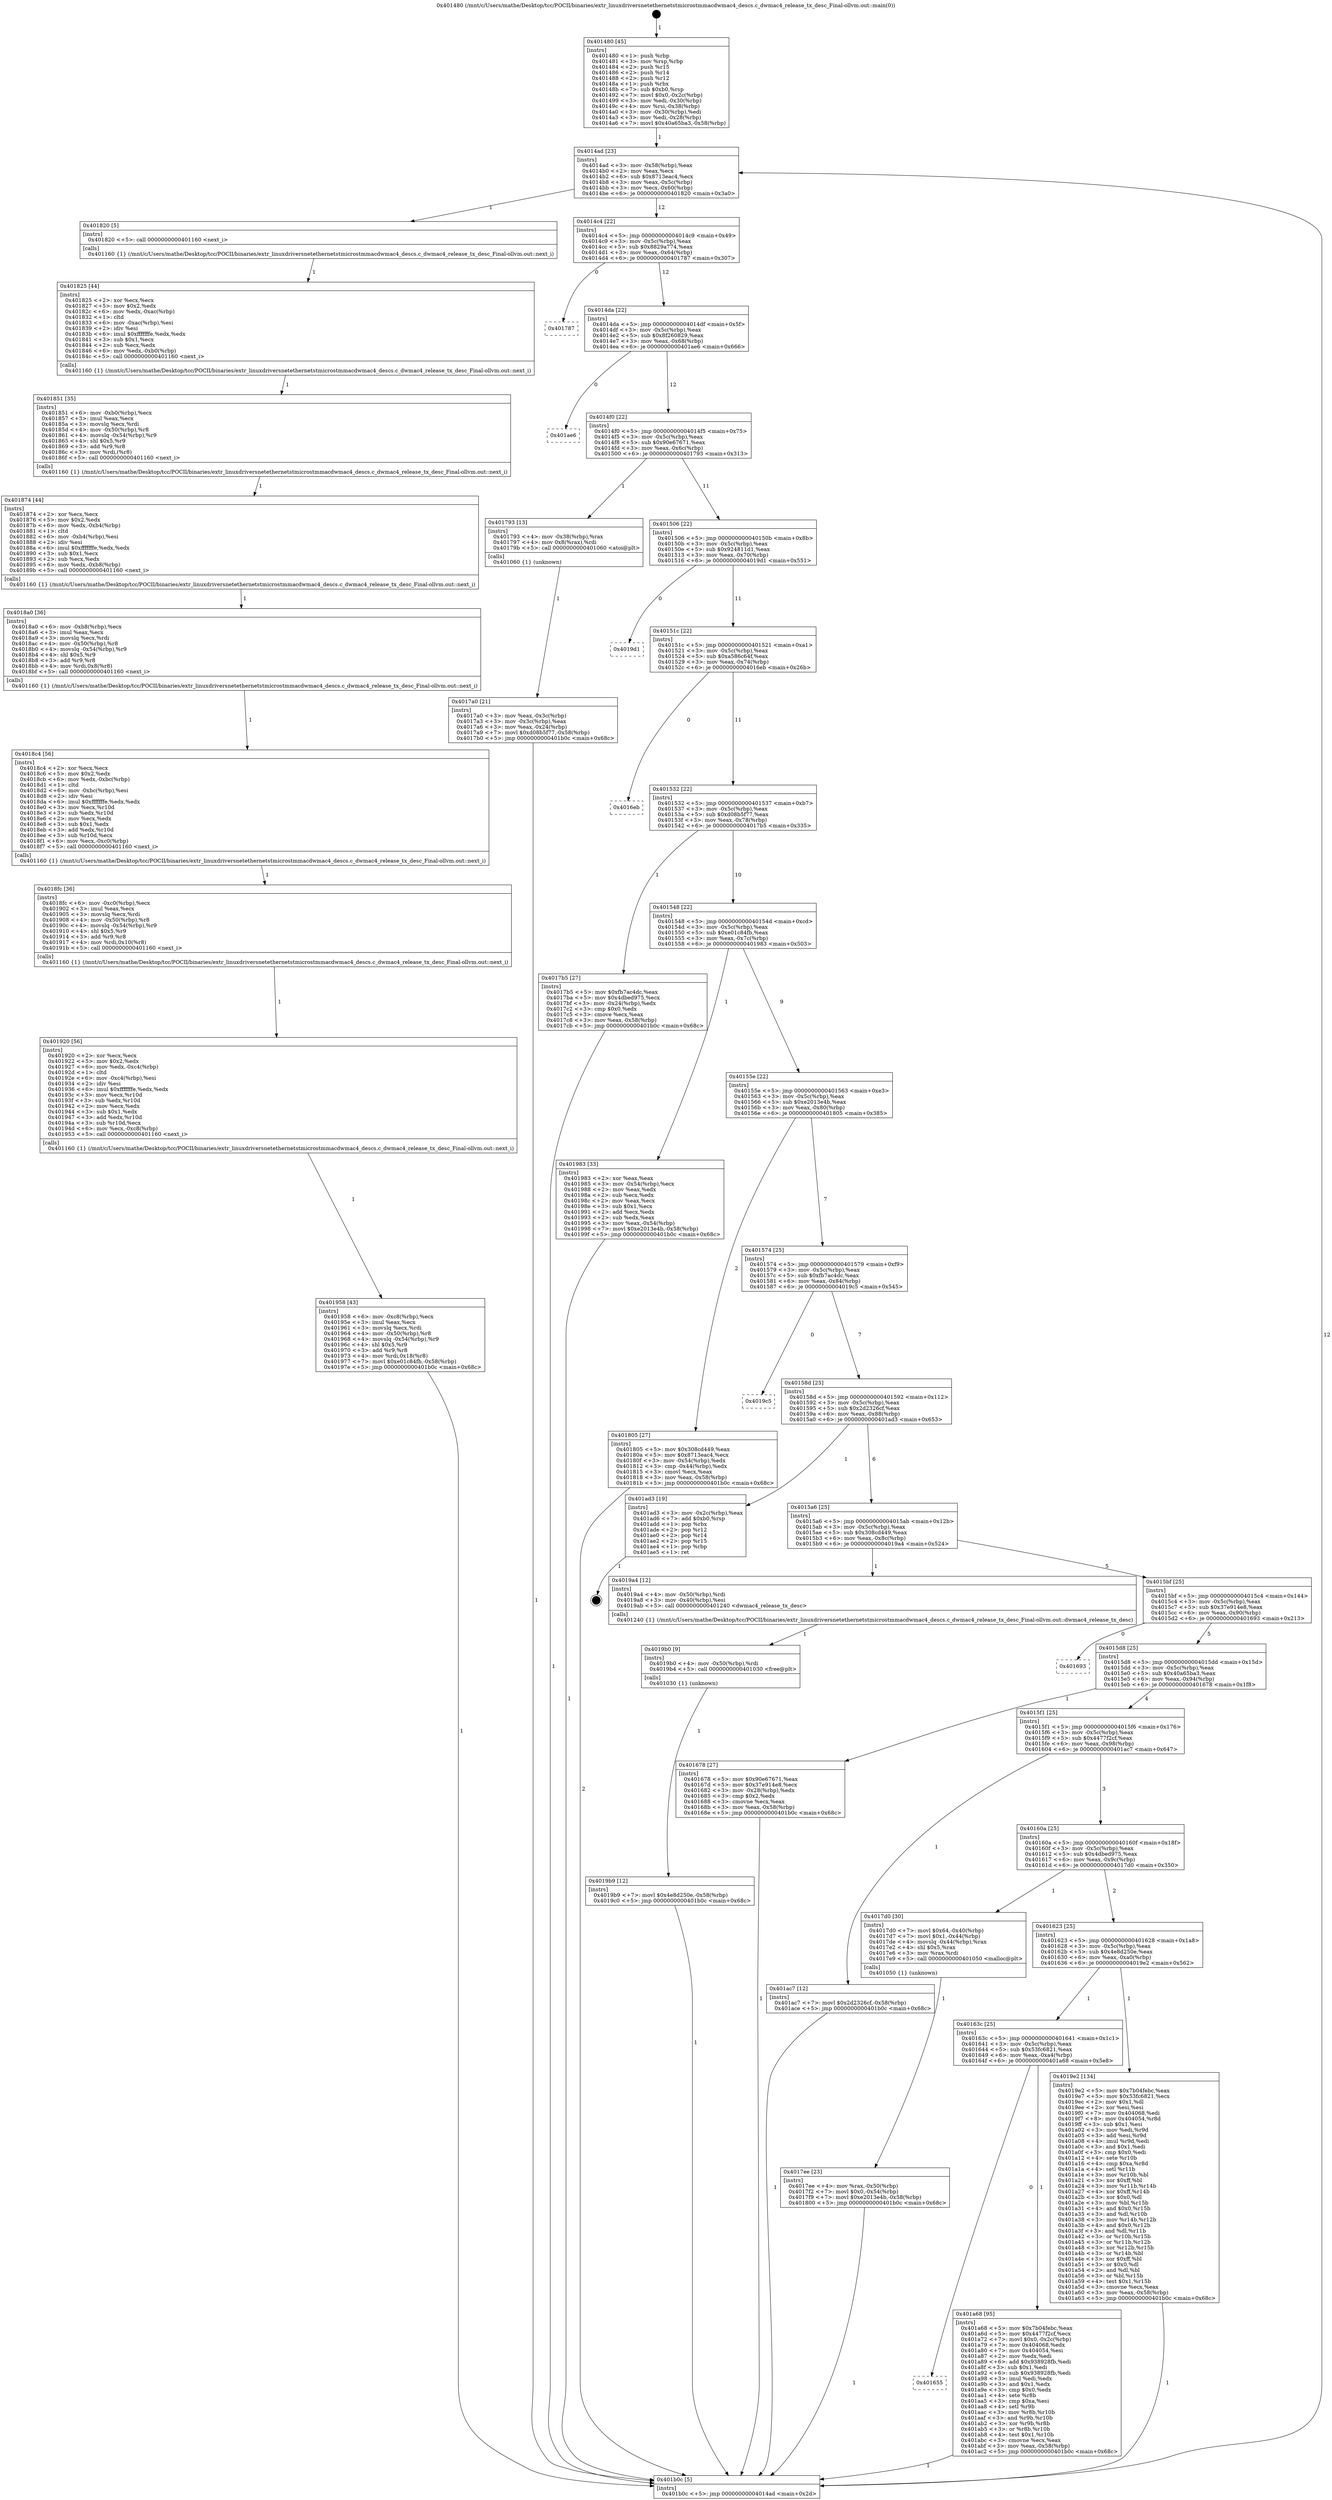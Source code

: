 digraph "0x401480" {
  label = "0x401480 (/mnt/c/Users/mathe/Desktop/tcc/POCII/binaries/extr_linuxdriversnetethernetstmicrostmmacdwmac4_descs.c_dwmac4_release_tx_desc_Final-ollvm.out::main(0))"
  labelloc = "t"
  node[shape=record]

  Entry [label="",width=0.3,height=0.3,shape=circle,fillcolor=black,style=filled]
  "0x4014ad" [label="{
     0x4014ad [23]\l
     | [instrs]\l
     &nbsp;&nbsp;0x4014ad \<+3\>: mov -0x58(%rbp),%eax\l
     &nbsp;&nbsp;0x4014b0 \<+2\>: mov %eax,%ecx\l
     &nbsp;&nbsp;0x4014b2 \<+6\>: sub $0x8713eac4,%ecx\l
     &nbsp;&nbsp;0x4014b8 \<+3\>: mov %eax,-0x5c(%rbp)\l
     &nbsp;&nbsp;0x4014bb \<+3\>: mov %ecx,-0x60(%rbp)\l
     &nbsp;&nbsp;0x4014be \<+6\>: je 0000000000401820 \<main+0x3a0\>\l
  }"]
  "0x401820" [label="{
     0x401820 [5]\l
     | [instrs]\l
     &nbsp;&nbsp;0x401820 \<+5\>: call 0000000000401160 \<next_i\>\l
     | [calls]\l
     &nbsp;&nbsp;0x401160 \{1\} (/mnt/c/Users/mathe/Desktop/tcc/POCII/binaries/extr_linuxdriversnetethernetstmicrostmmacdwmac4_descs.c_dwmac4_release_tx_desc_Final-ollvm.out::next_i)\l
  }"]
  "0x4014c4" [label="{
     0x4014c4 [22]\l
     | [instrs]\l
     &nbsp;&nbsp;0x4014c4 \<+5\>: jmp 00000000004014c9 \<main+0x49\>\l
     &nbsp;&nbsp;0x4014c9 \<+3\>: mov -0x5c(%rbp),%eax\l
     &nbsp;&nbsp;0x4014cc \<+5\>: sub $0x8829a774,%eax\l
     &nbsp;&nbsp;0x4014d1 \<+3\>: mov %eax,-0x64(%rbp)\l
     &nbsp;&nbsp;0x4014d4 \<+6\>: je 0000000000401787 \<main+0x307\>\l
  }"]
  Exit [label="",width=0.3,height=0.3,shape=circle,fillcolor=black,style=filled,peripheries=2]
  "0x401787" [label="{
     0x401787\l
  }", style=dashed]
  "0x4014da" [label="{
     0x4014da [22]\l
     | [instrs]\l
     &nbsp;&nbsp;0x4014da \<+5\>: jmp 00000000004014df \<main+0x5f\>\l
     &nbsp;&nbsp;0x4014df \<+3\>: mov -0x5c(%rbp),%eax\l
     &nbsp;&nbsp;0x4014e2 \<+5\>: sub $0x8f260829,%eax\l
     &nbsp;&nbsp;0x4014e7 \<+3\>: mov %eax,-0x68(%rbp)\l
     &nbsp;&nbsp;0x4014ea \<+6\>: je 0000000000401ae6 \<main+0x666\>\l
  }"]
  "0x401655" [label="{
     0x401655\l
  }", style=dashed]
  "0x401ae6" [label="{
     0x401ae6\l
  }", style=dashed]
  "0x4014f0" [label="{
     0x4014f0 [22]\l
     | [instrs]\l
     &nbsp;&nbsp;0x4014f0 \<+5\>: jmp 00000000004014f5 \<main+0x75\>\l
     &nbsp;&nbsp;0x4014f5 \<+3\>: mov -0x5c(%rbp),%eax\l
     &nbsp;&nbsp;0x4014f8 \<+5\>: sub $0x90e67671,%eax\l
     &nbsp;&nbsp;0x4014fd \<+3\>: mov %eax,-0x6c(%rbp)\l
     &nbsp;&nbsp;0x401500 \<+6\>: je 0000000000401793 \<main+0x313\>\l
  }"]
  "0x401a68" [label="{
     0x401a68 [95]\l
     | [instrs]\l
     &nbsp;&nbsp;0x401a68 \<+5\>: mov $0x7b04febc,%eax\l
     &nbsp;&nbsp;0x401a6d \<+5\>: mov $0x4477f2cf,%ecx\l
     &nbsp;&nbsp;0x401a72 \<+7\>: movl $0x0,-0x2c(%rbp)\l
     &nbsp;&nbsp;0x401a79 \<+7\>: mov 0x404068,%edx\l
     &nbsp;&nbsp;0x401a80 \<+7\>: mov 0x404054,%esi\l
     &nbsp;&nbsp;0x401a87 \<+2\>: mov %edx,%edi\l
     &nbsp;&nbsp;0x401a89 \<+6\>: add $0x938928fb,%edi\l
     &nbsp;&nbsp;0x401a8f \<+3\>: sub $0x1,%edi\l
     &nbsp;&nbsp;0x401a92 \<+6\>: sub $0x938928fb,%edi\l
     &nbsp;&nbsp;0x401a98 \<+3\>: imul %edi,%edx\l
     &nbsp;&nbsp;0x401a9b \<+3\>: and $0x1,%edx\l
     &nbsp;&nbsp;0x401a9e \<+3\>: cmp $0x0,%edx\l
     &nbsp;&nbsp;0x401aa1 \<+4\>: sete %r8b\l
     &nbsp;&nbsp;0x401aa5 \<+3\>: cmp $0xa,%esi\l
     &nbsp;&nbsp;0x401aa8 \<+4\>: setl %r9b\l
     &nbsp;&nbsp;0x401aac \<+3\>: mov %r8b,%r10b\l
     &nbsp;&nbsp;0x401aaf \<+3\>: and %r9b,%r10b\l
     &nbsp;&nbsp;0x401ab2 \<+3\>: xor %r9b,%r8b\l
     &nbsp;&nbsp;0x401ab5 \<+3\>: or %r8b,%r10b\l
     &nbsp;&nbsp;0x401ab8 \<+4\>: test $0x1,%r10b\l
     &nbsp;&nbsp;0x401abc \<+3\>: cmovne %ecx,%eax\l
     &nbsp;&nbsp;0x401abf \<+3\>: mov %eax,-0x58(%rbp)\l
     &nbsp;&nbsp;0x401ac2 \<+5\>: jmp 0000000000401b0c \<main+0x68c\>\l
  }"]
  "0x401793" [label="{
     0x401793 [13]\l
     | [instrs]\l
     &nbsp;&nbsp;0x401793 \<+4\>: mov -0x38(%rbp),%rax\l
     &nbsp;&nbsp;0x401797 \<+4\>: mov 0x8(%rax),%rdi\l
     &nbsp;&nbsp;0x40179b \<+5\>: call 0000000000401060 \<atoi@plt\>\l
     | [calls]\l
     &nbsp;&nbsp;0x401060 \{1\} (unknown)\l
  }"]
  "0x401506" [label="{
     0x401506 [22]\l
     | [instrs]\l
     &nbsp;&nbsp;0x401506 \<+5\>: jmp 000000000040150b \<main+0x8b\>\l
     &nbsp;&nbsp;0x40150b \<+3\>: mov -0x5c(%rbp),%eax\l
     &nbsp;&nbsp;0x40150e \<+5\>: sub $0x924811d1,%eax\l
     &nbsp;&nbsp;0x401513 \<+3\>: mov %eax,-0x70(%rbp)\l
     &nbsp;&nbsp;0x401516 \<+6\>: je 00000000004019d1 \<main+0x551\>\l
  }"]
  "0x40163c" [label="{
     0x40163c [25]\l
     | [instrs]\l
     &nbsp;&nbsp;0x40163c \<+5\>: jmp 0000000000401641 \<main+0x1c1\>\l
     &nbsp;&nbsp;0x401641 \<+3\>: mov -0x5c(%rbp),%eax\l
     &nbsp;&nbsp;0x401644 \<+5\>: sub $0x53fc6821,%eax\l
     &nbsp;&nbsp;0x401649 \<+6\>: mov %eax,-0xa4(%rbp)\l
     &nbsp;&nbsp;0x40164f \<+6\>: je 0000000000401a68 \<main+0x5e8\>\l
  }"]
  "0x4019d1" [label="{
     0x4019d1\l
  }", style=dashed]
  "0x40151c" [label="{
     0x40151c [22]\l
     | [instrs]\l
     &nbsp;&nbsp;0x40151c \<+5\>: jmp 0000000000401521 \<main+0xa1\>\l
     &nbsp;&nbsp;0x401521 \<+3\>: mov -0x5c(%rbp),%eax\l
     &nbsp;&nbsp;0x401524 \<+5\>: sub $0xa586c64f,%eax\l
     &nbsp;&nbsp;0x401529 \<+3\>: mov %eax,-0x74(%rbp)\l
     &nbsp;&nbsp;0x40152c \<+6\>: je 00000000004016eb \<main+0x26b\>\l
  }"]
  "0x4019e2" [label="{
     0x4019e2 [134]\l
     | [instrs]\l
     &nbsp;&nbsp;0x4019e2 \<+5\>: mov $0x7b04febc,%eax\l
     &nbsp;&nbsp;0x4019e7 \<+5\>: mov $0x53fc6821,%ecx\l
     &nbsp;&nbsp;0x4019ec \<+2\>: mov $0x1,%dl\l
     &nbsp;&nbsp;0x4019ee \<+2\>: xor %esi,%esi\l
     &nbsp;&nbsp;0x4019f0 \<+7\>: mov 0x404068,%edi\l
     &nbsp;&nbsp;0x4019f7 \<+8\>: mov 0x404054,%r8d\l
     &nbsp;&nbsp;0x4019ff \<+3\>: sub $0x1,%esi\l
     &nbsp;&nbsp;0x401a02 \<+3\>: mov %edi,%r9d\l
     &nbsp;&nbsp;0x401a05 \<+3\>: add %esi,%r9d\l
     &nbsp;&nbsp;0x401a08 \<+4\>: imul %r9d,%edi\l
     &nbsp;&nbsp;0x401a0c \<+3\>: and $0x1,%edi\l
     &nbsp;&nbsp;0x401a0f \<+3\>: cmp $0x0,%edi\l
     &nbsp;&nbsp;0x401a12 \<+4\>: sete %r10b\l
     &nbsp;&nbsp;0x401a16 \<+4\>: cmp $0xa,%r8d\l
     &nbsp;&nbsp;0x401a1a \<+4\>: setl %r11b\l
     &nbsp;&nbsp;0x401a1e \<+3\>: mov %r10b,%bl\l
     &nbsp;&nbsp;0x401a21 \<+3\>: xor $0xff,%bl\l
     &nbsp;&nbsp;0x401a24 \<+3\>: mov %r11b,%r14b\l
     &nbsp;&nbsp;0x401a27 \<+4\>: xor $0xff,%r14b\l
     &nbsp;&nbsp;0x401a2b \<+3\>: xor $0x0,%dl\l
     &nbsp;&nbsp;0x401a2e \<+3\>: mov %bl,%r15b\l
     &nbsp;&nbsp;0x401a31 \<+4\>: and $0x0,%r15b\l
     &nbsp;&nbsp;0x401a35 \<+3\>: and %dl,%r10b\l
     &nbsp;&nbsp;0x401a38 \<+3\>: mov %r14b,%r12b\l
     &nbsp;&nbsp;0x401a3b \<+4\>: and $0x0,%r12b\l
     &nbsp;&nbsp;0x401a3f \<+3\>: and %dl,%r11b\l
     &nbsp;&nbsp;0x401a42 \<+3\>: or %r10b,%r15b\l
     &nbsp;&nbsp;0x401a45 \<+3\>: or %r11b,%r12b\l
     &nbsp;&nbsp;0x401a48 \<+3\>: xor %r12b,%r15b\l
     &nbsp;&nbsp;0x401a4b \<+3\>: or %r14b,%bl\l
     &nbsp;&nbsp;0x401a4e \<+3\>: xor $0xff,%bl\l
     &nbsp;&nbsp;0x401a51 \<+3\>: or $0x0,%dl\l
     &nbsp;&nbsp;0x401a54 \<+2\>: and %dl,%bl\l
     &nbsp;&nbsp;0x401a56 \<+3\>: or %bl,%r15b\l
     &nbsp;&nbsp;0x401a59 \<+4\>: test $0x1,%r15b\l
     &nbsp;&nbsp;0x401a5d \<+3\>: cmovne %ecx,%eax\l
     &nbsp;&nbsp;0x401a60 \<+3\>: mov %eax,-0x58(%rbp)\l
     &nbsp;&nbsp;0x401a63 \<+5\>: jmp 0000000000401b0c \<main+0x68c\>\l
  }"]
  "0x4016eb" [label="{
     0x4016eb\l
  }", style=dashed]
  "0x401532" [label="{
     0x401532 [22]\l
     | [instrs]\l
     &nbsp;&nbsp;0x401532 \<+5\>: jmp 0000000000401537 \<main+0xb7\>\l
     &nbsp;&nbsp;0x401537 \<+3\>: mov -0x5c(%rbp),%eax\l
     &nbsp;&nbsp;0x40153a \<+5\>: sub $0xd08b5f77,%eax\l
     &nbsp;&nbsp;0x40153f \<+3\>: mov %eax,-0x78(%rbp)\l
     &nbsp;&nbsp;0x401542 \<+6\>: je 00000000004017b5 \<main+0x335\>\l
  }"]
  "0x4019b9" [label="{
     0x4019b9 [12]\l
     | [instrs]\l
     &nbsp;&nbsp;0x4019b9 \<+7\>: movl $0x4e8d250e,-0x58(%rbp)\l
     &nbsp;&nbsp;0x4019c0 \<+5\>: jmp 0000000000401b0c \<main+0x68c\>\l
  }"]
  "0x4017b5" [label="{
     0x4017b5 [27]\l
     | [instrs]\l
     &nbsp;&nbsp;0x4017b5 \<+5\>: mov $0xfb7ac4dc,%eax\l
     &nbsp;&nbsp;0x4017ba \<+5\>: mov $0x4dbed975,%ecx\l
     &nbsp;&nbsp;0x4017bf \<+3\>: mov -0x24(%rbp),%edx\l
     &nbsp;&nbsp;0x4017c2 \<+3\>: cmp $0x0,%edx\l
     &nbsp;&nbsp;0x4017c5 \<+3\>: cmove %ecx,%eax\l
     &nbsp;&nbsp;0x4017c8 \<+3\>: mov %eax,-0x58(%rbp)\l
     &nbsp;&nbsp;0x4017cb \<+5\>: jmp 0000000000401b0c \<main+0x68c\>\l
  }"]
  "0x401548" [label="{
     0x401548 [22]\l
     | [instrs]\l
     &nbsp;&nbsp;0x401548 \<+5\>: jmp 000000000040154d \<main+0xcd\>\l
     &nbsp;&nbsp;0x40154d \<+3\>: mov -0x5c(%rbp),%eax\l
     &nbsp;&nbsp;0x401550 \<+5\>: sub $0xe01c84fb,%eax\l
     &nbsp;&nbsp;0x401555 \<+3\>: mov %eax,-0x7c(%rbp)\l
     &nbsp;&nbsp;0x401558 \<+6\>: je 0000000000401983 \<main+0x503\>\l
  }"]
  "0x4019b0" [label="{
     0x4019b0 [9]\l
     | [instrs]\l
     &nbsp;&nbsp;0x4019b0 \<+4\>: mov -0x50(%rbp),%rdi\l
     &nbsp;&nbsp;0x4019b4 \<+5\>: call 0000000000401030 \<free@plt\>\l
     | [calls]\l
     &nbsp;&nbsp;0x401030 \{1\} (unknown)\l
  }"]
  "0x401983" [label="{
     0x401983 [33]\l
     | [instrs]\l
     &nbsp;&nbsp;0x401983 \<+2\>: xor %eax,%eax\l
     &nbsp;&nbsp;0x401985 \<+3\>: mov -0x54(%rbp),%ecx\l
     &nbsp;&nbsp;0x401988 \<+2\>: mov %eax,%edx\l
     &nbsp;&nbsp;0x40198a \<+2\>: sub %ecx,%edx\l
     &nbsp;&nbsp;0x40198c \<+2\>: mov %eax,%ecx\l
     &nbsp;&nbsp;0x40198e \<+3\>: sub $0x1,%ecx\l
     &nbsp;&nbsp;0x401991 \<+2\>: add %ecx,%edx\l
     &nbsp;&nbsp;0x401993 \<+2\>: sub %edx,%eax\l
     &nbsp;&nbsp;0x401995 \<+3\>: mov %eax,-0x54(%rbp)\l
     &nbsp;&nbsp;0x401998 \<+7\>: movl $0xe2013e4b,-0x58(%rbp)\l
     &nbsp;&nbsp;0x40199f \<+5\>: jmp 0000000000401b0c \<main+0x68c\>\l
  }"]
  "0x40155e" [label="{
     0x40155e [22]\l
     | [instrs]\l
     &nbsp;&nbsp;0x40155e \<+5\>: jmp 0000000000401563 \<main+0xe3\>\l
     &nbsp;&nbsp;0x401563 \<+3\>: mov -0x5c(%rbp),%eax\l
     &nbsp;&nbsp;0x401566 \<+5\>: sub $0xe2013e4b,%eax\l
     &nbsp;&nbsp;0x40156b \<+3\>: mov %eax,-0x80(%rbp)\l
     &nbsp;&nbsp;0x40156e \<+6\>: je 0000000000401805 \<main+0x385\>\l
  }"]
  "0x401958" [label="{
     0x401958 [43]\l
     | [instrs]\l
     &nbsp;&nbsp;0x401958 \<+6\>: mov -0xc8(%rbp),%ecx\l
     &nbsp;&nbsp;0x40195e \<+3\>: imul %eax,%ecx\l
     &nbsp;&nbsp;0x401961 \<+3\>: movslq %ecx,%rdi\l
     &nbsp;&nbsp;0x401964 \<+4\>: mov -0x50(%rbp),%r8\l
     &nbsp;&nbsp;0x401968 \<+4\>: movslq -0x54(%rbp),%r9\l
     &nbsp;&nbsp;0x40196c \<+4\>: shl $0x5,%r9\l
     &nbsp;&nbsp;0x401970 \<+3\>: add %r9,%r8\l
     &nbsp;&nbsp;0x401973 \<+4\>: mov %rdi,0x18(%r8)\l
     &nbsp;&nbsp;0x401977 \<+7\>: movl $0xe01c84fb,-0x58(%rbp)\l
     &nbsp;&nbsp;0x40197e \<+5\>: jmp 0000000000401b0c \<main+0x68c\>\l
  }"]
  "0x401805" [label="{
     0x401805 [27]\l
     | [instrs]\l
     &nbsp;&nbsp;0x401805 \<+5\>: mov $0x308cd449,%eax\l
     &nbsp;&nbsp;0x40180a \<+5\>: mov $0x8713eac4,%ecx\l
     &nbsp;&nbsp;0x40180f \<+3\>: mov -0x54(%rbp),%edx\l
     &nbsp;&nbsp;0x401812 \<+3\>: cmp -0x44(%rbp),%edx\l
     &nbsp;&nbsp;0x401815 \<+3\>: cmovl %ecx,%eax\l
     &nbsp;&nbsp;0x401818 \<+3\>: mov %eax,-0x58(%rbp)\l
     &nbsp;&nbsp;0x40181b \<+5\>: jmp 0000000000401b0c \<main+0x68c\>\l
  }"]
  "0x401574" [label="{
     0x401574 [25]\l
     | [instrs]\l
     &nbsp;&nbsp;0x401574 \<+5\>: jmp 0000000000401579 \<main+0xf9\>\l
     &nbsp;&nbsp;0x401579 \<+3\>: mov -0x5c(%rbp),%eax\l
     &nbsp;&nbsp;0x40157c \<+5\>: sub $0xfb7ac4dc,%eax\l
     &nbsp;&nbsp;0x401581 \<+6\>: mov %eax,-0x84(%rbp)\l
     &nbsp;&nbsp;0x401587 \<+6\>: je 00000000004019c5 \<main+0x545\>\l
  }"]
  "0x401920" [label="{
     0x401920 [56]\l
     | [instrs]\l
     &nbsp;&nbsp;0x401920 \<+2\>: xor %ecx,%ecx\l
     &nbsp;&nbsp;0x401922 \<+5\>: mov $0x2,%edx\l
     &nbsp;&nbsp;0x401927 \<+6\>: mov %edx,-0xc4(%rbp)\l
     &nbsp;&nbsp;0x40192d \<+1\>: cltd\l
     &nbsp;&nbsp;0x40192e \<+6\>: mov -0xc4(%rbp),%esi\l
     &nbsp;&nbsp;0x401934 \<+2\>: idiv %esi\l
     &nbsp;&nbsp;0x401936 \<+6\>: imul $0xfffffffe,%edx,%edx\l
     &nbsp;&nbsp;0x40193c \<+3\>: mov %ecx,%r10d\l
     &nbsp;&nbsp;0x40193f \<+3\>: sub %edx,%r10d\l
     &nbsp;&nbsp;0x401942 \<+2\>: mov %ecx,%edx\l
     &nbsp;&nbsp;0x401944 \<+3\>: sub $0x1,%edx\l
     &nbsp;&nbsp;0x401947 \<+3\>: add %edx,%r10d\l
     &nbsp;&nbsp;0x40194a \<+3\>: sub %r10d,%ecx\l
     &nbsp;&nbsp;0x40194d \<+6\>: mov %ecx,-0xc8(%rbp)\l
     &nbsp;&nbsp;0x401953 \<+5\>: call 0000000000401160 \<next_i\>\l
     | [calls]\l
     &nbsp;&nbsp;0x401160 \{1\} (/mnt/c/Users/mathe/Desktop/tcc/POCII/binaries/extr_linuxdriversnetethernetstmicrostmmacdwmac4_descs.c_dwmac4_release_tx_desc_Final-ollvm.out::next_i)\l
  }"]
  "0x4019c5" [label="{
     0x4019c5\l
  }", style=dashed]
  "0x40158d" [label="{
     0x40158d [25]\l
     | [instrs]\l
     &nbsp;&nbsp;0x40158d \<+5\>: jmp 0000000000401592 \<main+0x112\>\l
     &nbsp;&nbsp;0x401592 \<+3\>: mov -0x5c(%rbp),%eax\l
     &nbsp;&nbsp;0x401595 \<+5\>: sub $0x2d2326cf,%eax\l
     &nbsp;&nbsp;0x40159a \<+6\>: mov %eax,-0x88(%rbp)\l
     &nbsp;&nbsp;0x4015a0 \<+6\>: je 0000000000401ad3 \<main+0x653\>\l
  }"]
  "0x4018fc" [label="{
     0x4018fc [36]\l
     | [instrs]\l
     &nbsp;&nbsp;0x4018fc \<+6\>: mov -0xc0(%rbp),%ecx\l
     &nbsp;&nbsp;0x401902 \<+3\>: imul %eax,%ecx\l
     &nbsp;&nbsp;0x401905 \<+3\>: movslq %ecx,%rdi\l
     &nbsp;&nbsp;0x401908 \<+4\>: mov -0x50(%rbp),%r8\l
     &nbsp;&nbsp;0x40190c \<+4\>: movslq -0x54(%rbp),%r9\l
     &nbsp;&nbsp;0x401910 \<+4\>: shl $0x5,%r9\l
     &nbsp;&nbsp;0x401914 \<+3\>: add %r9,%r8\l
     &nbsp;&nbsp;0x401917 \<+4\>: mov %rdi,0x10(%r8)\l
     &nbsp;&nbsp;0x40191b \<+5\>: call 0000000000401160 \<next_i\>\l
     | [calls]\l
     &nbsp;&nbsp;0x401160 \{1\} (/mnt/c/Users/mathe/Desktop/tcc/POCII/binaries/extr_linuxdriversnetethernetstmicrostmmacdwmac4_descs.c_dwmac4_release_tx_desc_Final-ollvm.out::next_i)\l
  }"]
  "0x401ad3" [label="{
     0x401ad3 [19]\l
     | [instrs]\l
     &nbsp;&nbsp;0x401ad3 \<+3\>: mov -0x2c(%rbp),%eax\l
     &nbsp;&nbsp;0x401ad6 \<+7\>: add $0xb0,%rsp\l
     &nbsp;&nbsp;0x401add \<+1\>: pop %rbx\l
     &nbsp;&nbsp;0x401ade \<+2\>: pop %r12\l
     &nbsp;&nbsp;0x401ae0 \<+2\>: pop %r14\l
     &nbsp;&nbsp;0x401ae2 \<+2\>: pop %r15\l
     &nbsp;&nbsp;0x401ae4 \<+1\>: pop %rbp\l
     &nbsp;&nbsp;0x401ae5 \<+1\>: ret\l
  }"]
  "0x4015a6" [label="{
     0x4015a6 [25]\l
     | [instrs]\l
     &nbsp;&nbsp;0x4015a6 \<+5\>: jmp 00000000004015ab \<main+0x12b\>\l
     &nbsp;&nbsp;0x4015ab \<+3\>: mov -0x5c(%rbp),%eax\l
     &nbsp;&nbsp;0x4015ae \<+5\>: sub $0x308cd449,%eax\l
     &nbsp;&nbsp;0x4015b3 \<+6\>: mov %eax,-0x8c(%rbp)\l
     &nbsp;&nbsp;0x4015b9 \<+6\>: je 00000000004019a4 \<main+0x524\>\l
  }"]
  "0x4018c4" [label="{
     0x4018c4 [56]\l
     | [instrs]\l
     &nbsp;&nbsp;0x4018c4 \<+2\>: xor %ecx,%ecx\l
     &nbsp;&nbsp;0x4018c6 \<+5\>: mov $0x2,%edx\l
     &nbsp;&nbsp;0x4018cb \<+6\>: mov %edx,-0xbc(%rbp)\l
     &nbsp;&nbsp;0x4018d1 \<+1\>: cltd\l
     &nbsp;&nbsp;0x4018d2 \<+6\>: mov -0xbc(%rbp),%esi\l
     &nbsp;&nbsp;0x4018d8 \<+2\>: idiv %esi\l
     &nbsp;&nbsp;0x4018da \<+6\>: imul $0xfffffffe,%edx,%edx\l
     &nbsp;&nbsp;0x4018e0 \<+3\>: mov %ecx,%r10d\l
     &nbsp;&nbsp;0x4018e3 \<+3\>: sub %edx,%r10d\l
     &nbsp;&nbsp;0x4018e6 \<+2\>: mov %ecx,%edx\l
     &nbsp;&nbsp;0x4018e8 \<+3\>: sub $0x1,%edx\l
     &nbsp;&nbsp;0x4018eb \<+3\>: add %edx,%r10d\l
     &nbsp;&nbsp;0x4018ee \<+3\>: sub %r10d,%ecx\l
     &nbsp;&nbsp;0x4018f1 \<+6\>: mov %ecx,-0xc0(%rbp)\l
     &nbsp;&nbsp;0x4018f7 \<+5\>: call 0000000000401160 \<next_i\>\l
     | [calls]\l
     &nbsp;&nbsp;0x401160 \{1\} (/mnt/c/Users/mathe/Desktop/tcc/POCII/binaries/extr_linuxdriversnetethernetstmicrostmmacdwmac4_descs.c_dwmac4_release_tx_desc_Final-ollvm.out::next_i)\l
  }"]
  "0x4019a4" [label="{
     0x4019a4 [12]\l
     | [instrs]\l
     &nbsp;&nbsp;0x4019a4 \<+4\>: mov -0x50(%rbp),%rdi\l
     &nbsp;&nbsp;0x4019a8 \<+3\>: mov -0x40(%rbp),%esi\l
     &nbsp;&nbsp;0x4019ab \<+5\>: call 0000000000401240 \<dwmac4_release_tx_desc\>\l
     | [calls]\l
     &nbsp;&nbsp;0x401240 \{1\} (/mnt/c/Users/mathe/Desktop/tcc/POCII/binaries/extr_linuxdriversnetethernetstmicrostmmacdwmac4_descs.c_dwmac4_release_tx_desc_Final-ollvm.out::dwmac4_release_tx_desc)\l
  }"]
  "0x4015bf" [label="{
     0x4015bf [25]\l
     | [instrs]\l
     &nbsp;&nbsp;0x4015bf \<+5\>: jmp 00000000004015c4 \<main+0x144\>\l
     &nbsp;&nbsp;0x4015c4 \<+3\>: mov -0x5c(%rbp),%eax\l
     &nbsp;&nbsp;0x4015c7 \<+5\>: sub $0x37e914e8,%eax\l
     &nbsp;&nbsp;0x4015cc \<+6\>: mov %eax,-0x90(%rbp)\l
     &nbsp;&nbsp;0x4015d2 \<+6\>: je 0000000000401693 \<main+0x213\>\l
  }"]
  "0x4018a0" [label="{
     0x4018a0 [36]\l
     | [instrs]\l
     &nbsp;&nbsp;0x4018a0 \<+6\>: mov -0xb8(%rbp),%ecx\l
     &nbsp;&nbsp;0x4018a6 \<+3\>: imul %eax,%ecx\l
     &nbsp;&nbsp;0x4018a9 \<+3\>: movslq %ecx,%rdi\l
     &nbsp;&nbsp;0x4018ac \<+4\>: mov -0x50(%rbp),%r8\l
     &nbsp;&nbsp;0x4018b0 \<+4\>: movslq -0x54(%rbp),%r9\l
     &nbsp;&nbsp;0x4018b4 \<+4\>: shl $0x5,%r9\l
     &nbsp;&nbsp;0x4018b8 \<+3\>: add %r9,%r8\l
     &nbsp;&nbsp;0x4018bb \<+4\>: mov %rdi,0x8(%r8)\l
     &nbsp;&nbsp;0x4018bf \<+5\>: call 0000000000401160 \<next_i\>\l
     | [calls]\l
     &nbsp;&nbsp;0x401160 \{1\} (/mnt/c/Users/mathe/Desktop/tcc/POCII/binaries/extr_linuxdriversnetethernetstmicrostmmacdwmac4_descs.c_dwmac4_release_tx_desc_Final-ollvm.out::next_i)\l
  }"]
  "0x401693" [label="{
     0x401693\l
  }", style=dashed]
  "0x4015d8" [label="{
     0x4015d8 [25]\l
     | [instrs]\l
     &nbsp;&nbsp;0x4015d8 \<+5\>: jmp 00000000004015dd \<main+0x15d\>\l
     &nbsp;&nbsp;0x4015dd \<+3\>: mov -0x5c(%rbp),%eax\l
     &nbsp;&nbsp;0x4015e0 \<+5\>: sub $0x40a65ba3,%eax\l
     &nbsp;&nbsp;0x4015e5 \<+6\>: mov %eax,-0x94(%rbp)\l
     &nbsp;&nbsp;0x4015eb \<+6\>: je 0000000000401678 \<main+0x1f8\>\l
  }"]
  "0x401874" [label="{
     0x401874 [44]\l
     | [instrs]\l
     &nbsp;&nbsp;0x401874 \<+2\>: xor %ecx,%ecx\l
     &nbsp;&nbsp;0x401876 \<+5\>: mov $0x2,%edx\l
     &nbsp;&nbsp;0x40187b \<+6\>: mov %edx,-0xb4(%rbp)\l
     &nbsp;&nbsp;0x401881 \<+1\>: cltd\l
     &nbsp;&nbsp;0x401882 \<+6\>: mov -0xb4(%rbp),%esi\l
     &nbsp;&nbsp;0x401888 \<+2\>: idiv %esi\l
     &nbsp;&nbsp;0x40188a \<+6\>: imul $0xfffffffe,%edx,%edx\l
     &nbsp;&nbsp;0x401890 \<+3\>: sub $0x1,%ecx\l
     &nbsp;&nbsp;0x401893 \<+2\>: sub %ecx,%edx\l
     &nbsp;&nbsp;0x401895 \<+6\>: mov %edx,-0xb8(%rbp)\l
     &nbsp;&nbsp;0x40189b \<+5\>: call 0000000000401160 \<next_i\>\l
     | [calls]\l
     &nbsp;&nbsp;0x401160 \{1\} (/mnt/c/Users/mathe/Desktop/tcc/POCII/binaries/extr_linuxdriversnetethernetstmicrostmmacdwmac4_descs.c_dwmac4_release_tx_desc_Final-ollvm.out::next_i)\l
  }"]
  "0x401678" [label="{
     0x401678 [27]\l
     | [instrs]\l
     &nbsp;&nbsp;0x401678 \<+5\>: mov $0x90e67671,%eax\l
     &nbsp;&nbsp;0x40167d \<+5\>: mov $0x37e914e8,%ecx\l
     &nbsp;&nbsp;0x401682 \<+3\>: mov -0x28(%rbp),%edx\l
     &nbsp;&nbsp;0x401685 \<+3\>: cmp $0x2,%edx\l
     &nbsp;&nbsp;0x401688 \<+3\>: cmovne %ecx,%eax\l
     &nbsp;&nbsp;0x40168b \<+3\>: mov %eax,-0x58(%rbp)\l
     &nbsp;&nbsp;0x40168e \<+5\>: jmp 0000000000401b0c \<main+0x68c\>\l
  }"]
  "0x4015f1" [label="{
     0x4015f1 [25]\l
     | [instrs]\l
     &nbsp;&nbsp;0x4015f1 \<+5\>: jmp 00000000004015f6 \<main+0x176\>\l
     &nbsp;&nbsp;0x4015f6 \<+3\>: mov -0x5c(%rbp),%eax\l
     &nbsp;&nbsp;0x4015f9 \<+5\>: sub $0x4477f2cf,%eax\l
     &nbsp;&nbsp;0x4015fe \<+6\>: mov %eax,-0x98(%rbp)\l
     &nbsp;&nbsp;0x401604 \<+6\>: je 0000000000401ac7 \<main+0x647\>\l
  }"]
  "0x401b0c" [label="{
     0x401b0c [5]\l
     | [instrs]\l
     &nbsp;&nbsp;0x401b0c \<+5\>: jmp 00000000004014ad \<main+0x2d\>\l
  }"]
  "0x401480" [label="{
     0x401480 [45]\l
     | [instrs]\l
     &nbsp;&nbsp;0x401480 \<+1\>: push %rbp\l
     &nbsp;&nbsp;0x401481 \<+3\>: mov %rsp,%rbp\l
     &nbsp;&nbsp;0x401484 \<+2\>: push %r15\l
     &nbsp;&nbsp;0x401486 \<+2\>: push %r14\l
     &nbsp;&nbsp;0x401488 \<+2\>: push %r12\l
     &nbsp;&nbsp;0x40148a \<+1\>: push %rbx\l
     &nbsp;&nbsp;0x40148b \<+7\>: sub $0xb0,%rsp\l
     &nbsp;&nbsp;0x401492 \<+7\>: movl $0x0,-0x2c(%rbp)\l
     &nbsp;&nbsp;0x401499 \<+3\>: mov %edi,-0x30(%rbp)\l
     &nbsp;&nbsp;0x40149c \<+4\>: mov %rsi,-0x38(%rbp)\l
     &nbsp;&nbsp;0x4014a0 \<+3\>: mov -0x30(%rbp),%edi\l
     &nbsp;&nbsp;0x4014a3 \<+3\>: mov %edi,-0x28(%rbp)\l
     &nbsp;&nbsp;0x4014a6 \<+7\>: movl $0x40a65ba3,-0x58(%rbp)\l
  }"]
  "0x4017a0" [label="{
     0x4017a0 [21]\l
     | [instrs]\l
     &nbsp;&nbsp;0x4017a0 \<+3\>: mov %eax,-0x3c(%rbp)\l
     &nbsp;&nbsp;0x4017a3 \<+3\>: mov -0x3c(%rbp),%eax\l
     &nbsp;&nbsp;0x4017a6 \<+3\>: mov %eax,-0x24(%rbp)\l
     &nbsp;&nbsp;0x4017a9 \<+7\>: movl $0xd08b5f77,-0x58(%rbp)\l
     &nbsp;&nbsp;0x4017b0 \<+5\>: jmp 0000000000401b0c \<main+0x68c\>\l
  }"]
  "0x401851" [label="{
     0x401851 [35]\l
     | [instrs]\l
     &nbsp;&nbsp;0x401851 \<+6\>: mov -0xb0(%rbp),%ecx\l
     &nbsp;&nbsp;0x401857 \<+3\>: imul %eax,%ecx\l
     &nbsp;&nbsp;0x40185a \<+3\>: movslq %ecx,%rdi\l
     &nbsp;&nbsp;0x40185d \<+4\>: mov -0x50(%rbp),%r8\l
     &nbsp;&nbsp;0x401861 \<+4\>: movslq -0x54(%rbp),%r9\l
     &nbsp;&nbsp;0x401865 \<+4\>: shl $0x5,%r9\l
     &nbsp;&nbsp;0x401869 \<+3\>: add %r9,%r8\l
     &nbsp;&nbsp;0x40186c \<+3\>: mov %rdi,(%r8)\l
     &nbsp;&nbsp;0x40186f \<+5\>: call 0000000000401160 \<next_i\>\l
     | [calls]\l
     &nbsp;&nbsp;0x401160 \{1\} (/mnt/c/Users/mathe/Desktop/tcc/POCII/binaries/extr_linuxdriversnetethernetstmicrostmmacdwmac4_descs.c_dwmac4_release_tx_desc_Final-ollvm.out::next_i)\l
  }"]
  "0x401ac7" [label="{
     0x401ac7 [12]\l
     | [instrs]\l
     &nbsp;&nbsp;0x401ac7 \<+7\>: movl $0x2d2326cf,-0x58(%rbp)\l
     &nbsp;&nbsp;0x401ace \<+5\>: jmp 0000000000401b0c \<main+0x68c\>\l
  }"]
  "0x40160a" [label="{
     0x40160a [25]\l
     | [instrs]\l
     &nbsp;&nbsp;0x40160a \<+5\>: jmp 000000000040160f \<main+0x18f\>\l
     &nbsp;&nbsp;0x40160f \<+3\>: mov -0x5c(%rbp),%eax\l
     &nbsp;&nbsp;0x401612 \<+5\>: sub $0x4dbed975,%eax\l
     &nbsp;&nbsp;0x401617 \<+6\>: mov %eax,-0x9c(%rbp)\l
     &nbsp;&nbsp;0x40161d \<+6\>: je 00000000004017d0 \<main+0x350\>\l
  }"]
  "0x401825" [label="{
     0x401825 [44]\l
     | [instrs]\l
     &nbsp;&nbsp;0x401825 \<+2\>: xor %ecx,%ecx\l
     &nbsp;&nbsp;0x401827 \<+5\>: mov $0x2,%edx\l
     &nbsp;&nbsp;0x40182c \<+6\>: mov %edx,-0xac(%rbp)\l
     &nbsp;&nbsp;0x401832 \<+1\>: cltd\l
     &nbsp;&nbsp;0x401833 \<+6\>: mov -0xac(%rbp),%esi\l
     &nbsp;&nbsp;0x401839 \<+2\>: idiv %esi\l
     &nbsp;&nbsp;0x40183b \<+6\>: imul $0xfffffffe,%edx,%edx\l
     &nbsp;&nbsp;0x401841 \<+3\>: sub $0x1,%ecx\l
     &nbsp;&nbsp;0x401844 \<+2\>: sub %ecx,%edx\l
     &nbsp;&nbsp;0x401846 \<+6\>: mov %edx,-0xb0(%rbp)\l
     &nbsp;&nbsp;0x40184c \<+5\>: call 0000000000401160 \<next_i\>\l
     | [calls]\l
     &nbsp;&nbsp;0x401160 \{1\} (/mnt/c/Users/mathe/Desktop/tcc/POCII/binaries/extr_linuxdriversnetethernetstmicrostmmacdwmac4_descs.c_dwmac4_release_tx_desc_Final-ollvm.out::next_i)\l
  }"]
  "0x4017d0" [label="{
     0x4017d0 [30]\l
     | [instrs]\l
     &nbsp;&nbsp;0x4017d0 \<+7\>: movl $0x64,-0x40(%rbp)\l
     &nbsp;&nbsp;0x4017d7 \<+7\>: movl $0x1,-0x44(%rbp)\l
     &nbsp;&nbsp;0x4017de \<+4\>: movslq -0x44(%rbp),%rax\l
     &nbsp;&nbsp;0x4017e2 \<+4\>: shl $0x5,%rax\l
     &nbsp;&nbsp;0x4017e6 \<+3\>: mov %rax,%rdi\l
     &nbsp;&nbsp;0x4017e9 \<+5\>: call 0000000000401050 \<malloc@plt\>\l
     | [calls]\l
     &nbsp;&nbsp;0x401050 \{1\} (unknown)\l
  }"]
  "0x401623" [label="{
     0x401623 [25]\l
     | [instrs]\l
     &nbsp;&nbsp;0x401623 \<+5\>: jmp 0000000000401628 \<main+0x1a8\>\l
     &nbsp;&nbsp;0x401628 \<+3\>: mov -0x5c(%rbp),%eax\l
     &nbsp;&nbsp;0x40162b \<+5\>: sub $0x4e8d250e,%eax\l
     &nbsp;&nbsp;0x401630 \<+6\>: mov %eax,-0xa0(%rbp)\l
     &nbsp;&nbsp;0x401636 \<+6\>: je 00000000004019e2 \<main+0x562\>\l
  }"]
  "0x4017ee" [label="{
     0x4017ee [23]\l
     | [instrs]\l
     &nbsp;&nbsp;0x4017ee \<+4\>: mov %rax,-0x50(%rbp)\l
     &nbsp;&nbsp;0x4017f2 \<+7\>: movl $0x0,-0x54(%rbp)\l
     &nbsp;&nbsp;0x4017f9 \<+7\>: movl $0xe2013e4b,-0x58(%rbp)\l
     &nbsp;&nbsp;0x401800 \<+5\>: jmp 0000000000401b0c \<main+0x68c\>\l
  }"]
  Entry -> "0x401480" [label=" 1"]
  "0x4014ad" -> "0x401820" [label=" 1"]
  "0x4014ad" -> "0x4014c4" [label=" 12"]
  "0x401ad3" -> Exit [label=" 1"]
  "0x4014c4" -> "0x401787" [label=" 0"]
  "0x4014c4" -> "0x4014da" [label=" 12"]
  "0x401ac7" -> "0x401b0c" [label=" 1"]
  "0x4014da" -> "0x401ae6" [label=" 0"]
  "0x4014da" -> "0x4014f0" [label=" 12"]
  "0x401a68" -> "0x401b0c" [label=" 1"]
  "0x4014f0" -> "0x401793" [label=" 1"]
  "0x4014f0" -> "0x401506" [label=" 11"]
  "0x40163c" -> "0x401655" [label=" 0"]
  "0x401506" -> "0x4019d1" [label=" 0"]
  "0x401506" -> "0x40151c" [label=" 11"]
  "0x40163c" -> "0x401a68" [label=" 1"]
  "0x40151c" -> "0x4016eb" [label=" 0"]
  "0x40151c" -> "0x401532" [label=" 11"]
  "0x4019e2" -> "0x401b0c" [label=" 1"]
  "0x401532" -> "0x4017b5" [label=" 1"]
  "0x401532" -> "0x401548" [label=" 10"]
  "0x401623" -> "0x4019e2" [label=" 1"]
  "0x401548" -> "0x401983" [label=" 1"]
  "0x401548" -> "0x40155e" [label=" 9"]
  "0x401623" -> "0x40163c" [label=" 1"]
  "0x40155e" -> "0x401805" [label=" 2"]
  "0x40155e" -> "0x401574" [label=" 7"]
  "0x4019b9" -> "0x401b0c" [label=" 1"]
  "0x401574" -> "0x4019c5" [label=" 0"]
  "0x401574" -> "0x40158d" [label=" 7"]
  "0x4019b0" -> "0x4019b9" [label=" 1"]
  "0x40158d" -> "0x401ad3" [label=" 1"]
  "0x40158d" -> "0x4015a6" [label=" 6"]
  "0x4019a4" -> "0x4019b0" [label=" 1"]
  "0x4015a6" -> "0x4019a4" [label=" 1"]
  "0x4015a6" -> "0x4015bf" [label=" 5"]
  "0x401983" -> "0x401b0c" [label=" 1"]
  "0x4015bf" -> "0x401693" [label=" 0"]
  "0x4015bf" -> "0x4015d8" [label=" 5"]
  "0x401958" -> "0x401b0c" [label=" 1"]
  "0x4015d8" -> "0x401678" [label=" 1"]
  "0x4015d8" -> "0x4015f1" [label=" 4"]
  "0x401678" -> "0x401b0c" [label=" 1"]
  "0x401480" -> "0x4014ad" [label=" 1"]
  "0x401b0c" -> "0x4014ad" [label=" 12"]
  "0x401793" -> "0x4017a0" [label=" 1"]
  "0x4017a0" -> "0x401b0c" [label=" 1"]
  "0x4017b5" -> "0x401b0c" [label=" 1"]
  "0x401920" -> "0x401958" [label=" 1"]
  "0x4015f1" -> "0x401ac7" [label=" 1"]
  "0x4015f1" -> "0x40160a" [label=" 3"]
  "0x4018fc" -> "0x401920" [label=" 1"]
  "0x40160a" -> "0x4017d0" [label=" 1"]
  "0x40160a" -> "0x401623" [label=" 2"]
  "0x4017d0" -> "0x4017ee" [label=" 1"]
  "0x4017ee" -> "0x401b0c" [label=" 1"]
  "0x401805" -> "0x401b0c" [label=" 2"]
  "0x401820" -> "0x401825" [label=" 1"]
  "0x401825" -> "0x401851" [label=" 1"]
  "0x401851" -> "0x401874" [label=" 1"]
  "0x401874" -> "0x4018a0" [label=" 1"]
  "0x4018a0" -> "0x4018c4" [label=" 1"]
  "0x4018c4" -> "0x4018fc" [label=" 1"]
}

